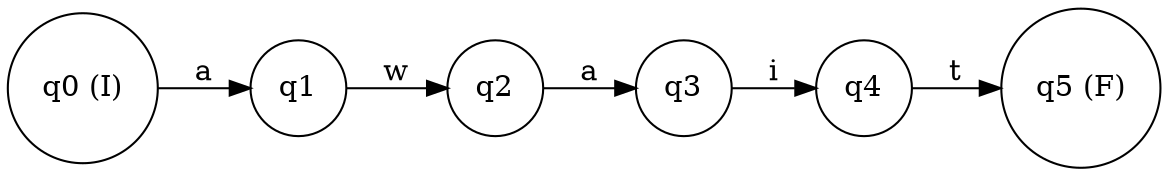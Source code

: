 digraph finite_state_machine {
rankdir=LR;
node [shape = circle];
q0 [label="q0 (I)"];
q1 [label="q1"];
q2 [label="q2"];
q3 [label="q3"];
q4 [label="q4"];
q5 [label="q5 (F)"];
q0 -> q1 [label="a"];
q1 -> q2 [label="w"];
q2 -> q3 [label="a"];
q3 -> q4 [label="i"];
q4 -> q5 [label="t"];
}